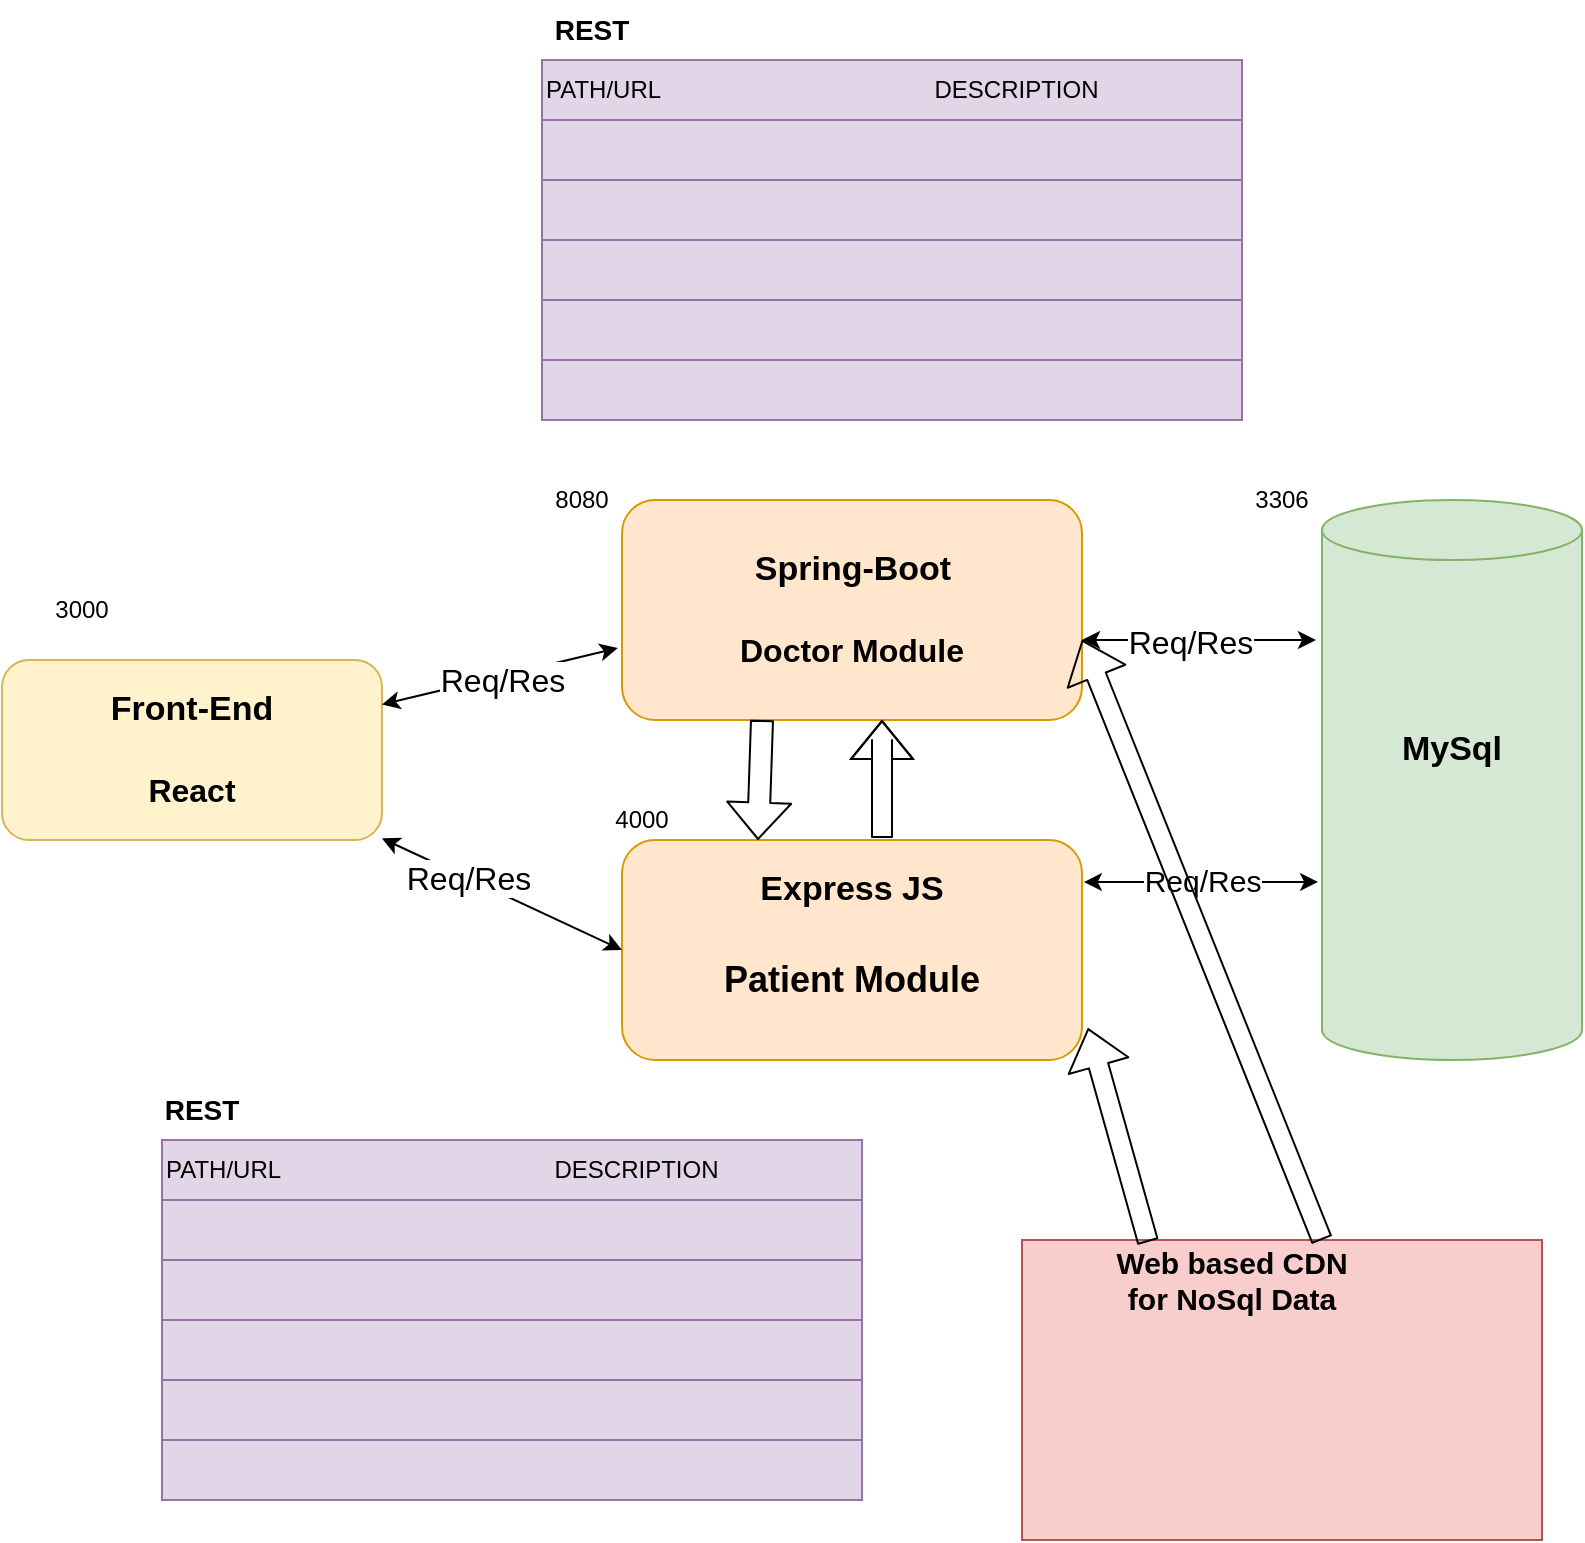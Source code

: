 <mxfile version="13.9.9" type="device"><diagram id="JGiabww52Pxpe4N4MOyC" name="Page-1"><mxGraphModel dx="916" dy="1610" grid="1" gridSize="10" guides="1" tooltips="1" connect="1" arrows="1" fold="1" page="1" pageScale="1" pageWidth="850" pageHeight="1100" math="0" shadow="0"><root><mxCell id="0"/><mxCell id="1" parent="0"/><mxCell id="6i-IOa0XERHMzChxZtZu-3" value="" style="rounded=1;whiteSpace=wrap;html=1;fillColor=#fff2cc;strokeColor=#d6b656;" parent="1" vertex="1"><mxGeometry x="20" y="200" width="190" height="90" as="geometry"/></mxCell><mxCell id="6i-IOa0XERHMzChxZtZu-4" value="&lt;font style=&quot;font-size: 17px&quot;&gt;&lt;b&gt;Front-End&lt;/b&gt;&lt;/font&gt;" style="text;html=1;strokeColor=none;fillColor=none;align=center;verticalAlign=middle;whiteSpace=wrap;rounded=0;" parent="1" vertex="1"><mxGeometry x="50" y="210" width="130" height="30" as="geometry"/></mxCell><mxCell id="6i-IOa0XERHMzChxZtZu-5" value="" style="rounded=1;whiteSpace=wrap;html=1;fillColor=#ffe6cc;strokeColor=#d79b00;" parent="1" vertex="1"><mxGeometry x="330" y="120" width="230" height="110" as="geometry"/></mxCell><mxCell id="6i-IOa0XERHMzChxZtZu-6" value="" style="rounded=1;whiteSpace=wrap;html=1;fillColor=#ffe6cc;strokeColor=#d79b00;" parent="1" vertex="1"><mxGeometry x="330" y="290" width="230" height="110" as="geometry"/></mxCell><mxCell id="6i-IOa0XERHMzChxZtZu-7" value="&lt;font style=&quot;font-size: 17px&quot;&gt;&lt;b&gt;Spring-Boot&lt;/b&gt;&lt;/font&gt;" style="text;html=1;strokeColor=none;fillColor=none;align=center;verticalAlign=middle;whiteSpace=wrap;rounded=0;" parent="1" vertex="1"><mxGeometry x="372.5" y="140" width="145" height="30" as="geometry"/></mxCell><mxCell id="6i-IOa0XERHMzChxZtZu-8" value="&lt;span style=&quot;font-size: 16px&quot;&gt;&lt;b&gt;Doctor Module&lt;/b&gt;&lt;/span&gt;" style="text;html=1;strokeColor=none;fillColor=none;align=center;verticalAlign=middle;whiteSpace=wrap;rounded=0;" parent="1" vertex="1"><mxGeometry x="375" y="180" width="140" height="30" as="geometry"/></mxCell><mxCell id="6i-IOa0XERHMzChxZtZu-9" value="&lt;font style=&quot;font-size: 17px&quot;&gt;&lt;b&gt;Express JS&lt;/b&gt;&lt;/font&gt;" style="text;html=1;strokeColor=none;fillColor=none;align=center;verticalAlign=middle;whiteSpace=wrap;rounded=0;" parent="1" vertex="1"><mxGeometry x="390" y="300" width="110" height="30" as="geometry"/></mxCell><mxCell id="6i-IOa0XERHMzChxZtZu-10" value="&lt;font style=&quot;font-size: 18px&quot;&gt;&lt;b&gt;Patient Module&lt;/b&gt;&lt;/font&gt;" style="text;html=1;strokeColor=none;fillColor=none;align=center;verticalAlign=middle;whiteSpace=wrap;rounded=0;" parent="1" vertex="1"><mxGeometry x="380" y="340" width="130" height="40" as="geometry"/></mxCell><mxCell id="6i-IOa0XERHMzChxZtZu-11" value="" style="shape=cylinder3;whiteSpace=wrap;html=1;boundedLbl=1;backgroundOutline=1;size=15;fillColor=#d5e8d4;strokeColor=#82b366;" parent="1" vertex="1"><mxGeometry x="680" y="120" width="130" height="280" as="geometry"/></mxCell><mxCell id="6i-IOa0XERHMzChxZtZu-12" value="&lt;font style=&quot;font-size: 17px&quot;&gt;&lt;b&gt;MySql&lt;/b&gt;&lt;/font&gt;" style="text;html=1;strokeColor=none;fillColor=none;align=center;verticalAlign=middle;whiteSpace=wrap;rounded=0;" parent="1" vertex="1"><mxGeometry x="690" y="220" width="110" height="50" as="geometry"/></mxCell><mxCell id="6i-IOa0XERHMzChxZtZu-19" value="" style="endArrow=classic;startArrow=classic;html=1;exitX=1;exitY=0.636;exitDx=0;exitDy=0;exitPerimeter=0;" parent="1" source="6i-IOa0XERHMzChxZtZu-5" edge="1"><mxGeometry width="50" height="50" relative="1" as="geometry"><mxPoint x="600" y="220" as="sourcePoint"/><mxPoint x="677" y="190" as="targetPoint"/><Array as="points"><mxPoint x="630" y="190"/></Array></mxGeometry></mxCell><mxCell id="6i-IOa0XERHMzChxZtZu-20" value="&lt;font style=&quot;font-size: 16px&quot;&gt;Req/Res&lt;/font&gt;" style="edgeLabel;html=1;align=center;verticalAlign=middle;resizable=0;points=[];" parent="6i-IOa0XERHMzChxZtZu-19" vertex="1" connectable="0"><mxGeometry x="-0.077" y="-1" relative="1" as="geometry"><mxPoint as="offset"/></mxGeometry></mxCell><mxCell id="6i-IOa0XERHMzChxZtZu-22" value="" style="endArrow=classic;startArrow=classic;html=1;exitX=1.004;exitY=0.191;exitDx=0;exitDy=0;exitPerimeter=0;entryX=-0.015;entryY=0.682;entryDx=0;entryDy=0;entryPerimeter=0;" parent="1" source="6i-IOa0XERHMzChxZtZu-6" target="6i-IOa0XERHMzChxZtZu-11" edge="1"><mxGeometry width="50" height="50" relative="1" as="geometry"><mxPoint x="590" y="360" as="sourcePoint"/><mxPoint x="640" y="310" as="targetPoint"/></mxGeometry></mxCell><mxCell id="6i-IOa0XERHMzChxZtZu-24" value="&lt;font style=&quot;font-size: 15px&quot;&gt;Req/Res&lt;/font&gt;" style="edgeLabel;html=1;align=center;verticalAlign=middle;resizable=0;points=[];" parent="6i-IOa0XERHMzChxZtZu-22" vertex="1" connectable="0"><mxGeometry x="0.641" y="1" relative="1" as="geometry"><mxPoint x="-36.92" as="offset"/></mxGeometry></mxCell><mxCell id="6i-IOa0XERHMzChxZtZu-25" value="" style="endArrow=classic;startArrow=classic;html=1;entryX=0;entryY=0.5;entryDx=0;entryDy=0;" parent="1" source="6i-IOa0XERHMzChxZtZu-3" target="6i-IOa0XERHMzChxZtZu-6" edge="1"><mxGeometry width="50" height="50" relative="1" as="geometry"><mxPoint x="230" y="340" as="sourcePoint"/><mxPoint x="280" y="290" as="targetPoint"/></mxGeometry></mxCell><mxCell id="6i-IOa0XERHMzChxZtZu-27" value="&lt;font style=&quot;font-size: 16px&quot;&gt;Req/Res&lt;/font&gt;" style="edgeLabel;html=1;align=center;verticalAlign=middle;resizable=0;points=[];" parent="6i-IOa0XERHMzChxZtZu-25" vertex="1" connectable="0"><mxGeometry x="-0.284" relative="1" as="geometry"><mxPoint as="offset"/></mxGeometry></mxCell><mxCell id="6i-IOa0XERHMzChxZtZu-26" value="" style="endArrow=classic;startArrow=classic;html=1;entryX=-0.009;entryY=0.673;entryDx=0;entryDy=0;entryPerimeter=0;" parent="1" source="6i-IOa0XERHMzChxZtZu-3" target="6i-IOa0XERHMzChxZtZu-5" edge="1"><mxGeometry width="50" height="50" relative="1" as="geometry"><mxPoint x="240" y="230" as="sourcePoint"/><mxPoint x="280" y="190" as="targetPoint"/></mxGeometry></mxCell><mxCell id="6i-IOa0XERHMzChxZtZu-28" value="&lt;font style=&quot;font-size: 16px&quot;&gt;Req/Res&lt;/font&gt;" style="edgeLabel;html=1;align=center;verticalAlign=middle;resizable=0;points=[];" parent="6i-IOa0XERHMzChxZtZu-26" vertex="1" connectable="0"><mxGeometry x="0.381" y="2" relative="1" as="geometry"><mxPoint x="-21.23" y="9.24" as="offset"/></mxGeometry></mxCell><mxCell id="6i-IOa0XERHMzChxZtZu-29" value="&lt;font style=&quot;font-size: 16px&quot;&gt;&lt;b&gt;React&lt;/b&gt;&lt;/font&gt;" style="text;html=1;strokeColor=none;fillColor=none;align=center;verticalAlign=middle;whiteSpace=wrap;rounded=0;" parent="1" vertex="1"><mxGeometry x="50" y="250" width="130" height="30" as="geometry"/></mxCell><mxCell id="M5rUDJcV3AsO8aFOefzu-1" value="" style="rounded=0;whiteSpace=wrap;html=1;fillColor=#f8cecc;strokeColor=#b85450;" vertex="1" parent="1"><mxGeometry x="530" y="490" width="260" height="150" as="geometry"/></mxCell><mxCell id="M5rUDJcV3AsO8aFOefzu-2" value="&lt;b&gt;&lt;font style=&quot;font-size: 15px&quot;&gt;Web based CDN for NoSql Data&lt;/font&gt;&lt;/b&gt;" style="text;html=1;strokeColor=none;fillColor=none;align=center;verticalAlign=middle;whiteSpace=wrap;rounded=0;" vertex="1" parent="1"><mxGeometry x="570" y="490" width="130" height="40" as="geometry"/></mxCell><mxCell id="M5rUDJcV3AsO8aFOefzu-3" value="" style="shape=flexArrow;endArrow=classic;html=1;" edge="1" parent="1"><mxGeometry width="50" height="50" relative="1" as="geometry"><mxPoint x="460" y="289" as="sourcePoint"/><mxPoint x="460" y="230" as="targetPoint"/><Array as="points"><mxPoint x="460" y="240"/></Array></mxGeometry></mxCell><mxCell id="M5rUDJcV3AsO8aFOefzu-4" value="" style="shape=flexArrow;endArrow=classic;html=1;width=11;endSize=5.73;" edge="1" parent="1"><mxGeometry width="50" height="50" relative="1" as="geometry"><mxPoint x="400" y="230" as="sourcePoint"/><mxPoint x="398" y="290" as="targetPoint"/><Array as="points"><mxPoint x="400" y="230"/></Array></mxGeometry></mxCell><mxCell id="M5rUDJcV3AsO8aFOefzu-6" value="PATH/URL&amp;nbsp; &amp;nbsp; &amp;nbsp; &amp;nbsp; &amp;nbsp; &amp;nbsp; &amp;nbsp; &amp;nbsp; &amp;nbsp; &amp;nbsp; &amp;nbsp; &amp;nbsp; &amp;nbsp; &amp;nbsp; &amp;nbsp; &amp;nbsp; &amp;nbsp; &amp;nbsp; &amp;nbsp; &amp;nbsp; &amp;nbsp;DESCRIPTION" style="rounded=0;whiteSpace=wrap;html=1;fillColor=#e1d5e7;strokeColor=#9673a6;align=left;" vertex="1" parent="1"><mxGeometry x="100" y="440" width="350" height="30" as="geometry"/></mxCell><mxCell id="M5rUDJcV3AsO8aFOefzu-8" value="" style="rounded=0;whiteSpace=wrap;html=1;fillColor=#e1d5e7;strokeColor=#9673a6;align=left;" vertex="1" parent="1"><mxGeometry x="100" y="470" width="350" height="30" as="geometry"/></mxCell><mxCell id="M5rUDJcV3AsO8aFOefzu-9" value="" style="rounded=0;whiteSpace=wrap;html=1;fillColor=#e1d5e7;strokeColor=#9673a6;align=left;" vertex="1" parent="1"><mxGeometry x="100" y="500" width="350" height="30" as="geometry"/></mxCell><mxCell id="M5rUDJcV3AsO8aFOefzu-10" value="" style="rounded=0;whiteSpace=wrap;html=1;fillColor=#e1d5e7;strokeColor=#9673a6;align=left;" vertex="1" parent="1"><mxGeometry x="100" y="530" width="350" height="30" as="geometry"/></mxCell><mxCell id="M5rUDJcV3AsO8aFOefzu-11" value="" style="rounded=0;whiteSpace=wrap;html=1;fillColor=#e1d5e7;strokeColor=#9673a6;align=left;" vertex="1" parent="1"><mxGeometry x="100" y="560" width="350" height="30" as="geometry"/></mxCell><mxCell id="M5rUDJcV3AsO8aFOefzu-12" value="" style="rounded=0;whiteSpace=wrap;html=1;fillColor=#e1d5e7;strokeColor=#9673a6;align=left;" vertex="1" parent="1"><mxGeometry x="100" y="590" width="350" height="30" as="geometry"/></mxCell><mxCell id="M5rUDJcV3AsO8aFOefzu-13" value="PATH/URL&amp;nbsp; &amp;nbsp; &amp;nbsp; &amp;nbsp; &amp;nbsp; &amp;nbsp; &amp;nbsp; &amp;nbsp; &amp;nbsp; &amp;nbsp; &amp;nbsp; &amp;nbsp; &amp;nbsp; &amp;nbsp; &amp;nbsp; &amp;nbsp; &amp;nbsp; &amp;nbsp; &amp;nbsp; &amp;nbsp; &amp;nbsp;DESCRIPTION" style="rounded=0;whiteSpace=wrap;html=1;fillColor=#e1d5e7;strokeColor=#9673a6;align=left;" vertex="1" parent="1"><mxGeometry x="290" y="-100" width="350" height="30" as="geometry"/></mxCell><mxCell id="M5rUDJcV3AsO8aFOefzu-14" value="" style="rounded=0;whiteSpace=wrap;html=1;fillColor=#e1d5e7;strokeColor=#9673a6;align=left;" vertex="1" parent="1"><mxGeometry x="290" y="-70" width="350" height="30" as="geometry"/></mxCell><mxCell id="M5rUDJcV3AsO8aFOefzu-15" value="" style="rounded=0;whiteSpace=wrap;html=1;fillColor=#e1d5e7;strokeColor=#9673a6;align=left;" vertex="1" parent="1"><mxGeometry x="290" y="-40" width="350" height="30" as="geometry"/></mxCell><mxCell id="M5rUDJcV3AsO8aFOefzu-16" value="" style="rounded=0;whiteSpace=wrap;html=1;fillColor=#e1d5e7;strokeColor=#9673a6;align=left;" vertex="1" parent="1"><mxGeometry x="290" y="-10" width="350" height="30" as="geometry"/></mxCell><mxCell id="M5rUDJcV3AsO8aFOefzu-17" value="" style="rounded=0;whiteSpace=wrap;html=1;fillColor=#e1d5e7;strokeColor=#9673a6;align=left;" vertex="1" parent="1"><mxGeometry x="290" y="20" width="350" height="30" as="geometry"/></mxCell><mxCell id="M5rUDJcV3AsO8aFOefzu-18" value="" style="rounded=0;whiteSpace=wrap;html=1;fillColor=#e1d5e7;strokeColor=#9673a6;align=left;" vertex="1" parent="1"><mxGeometry x="290" y="50" width="350" height="30" as="geometry"/></mxCell><mxCell id="M5rUDJcV3AsO8aFOefzu-19" value="" style="shape=flexArrow;endArrow=classic;html=1;exitX=0.177;exitY=0.025;exitDx=0;exitDy=0;exitPerimeter=0;entryX=1.013;entryY=0.855;entryDx=0;entryDy=0;entryPerimeter=0;" edge="1" parent="1" source="M5rUDJcV3AsO8aFOefzu-2" target="6i-IOa0XERHMzChxZtZu-6"><mxGeometry width="50" height="50" relative="1" as="geometry"><mxPoint x="410" y="480" as="sourcePoint"/><mxPoint x="460" y="430" as="targetPoint"/><Array as="points"/></mxGeometry></mxCell><mxCell id="M5rUDJcV3AsO8aFOefzu-20" value="" style="shape=flexArrow;endArrow=classic;html=1;exitX=0.846;exitY=0;exitDx=0;exitDy=0;exitPerimeter=0;" edge="1" parent="1" source="M5rUDJcV3AsO8aFOefzu-2"><mxGeometry width="50" height="50" relative="1" as="geometry"><mxPoint x="660" y="440" as="sourcePoint"/><mxPoint x="560" y="190" as="targetPoint"/><Array as="points"/></mxGeometry></mxCell><mxCell id="M5rUDJcV3AsO8aFOefzu-22" value="3000" style="text;html=1;strokeColor=none;fillColor=none;align=center;verticalAlign=middle;whiteSpace=wrap;rounded=0;" vertex="1" parent="1"><mxGeometry x="40" y="165" width="40" height="20" as="geometry"/></mxCell><mxCell id="M5rUDJcV3AsO8aFOefzu-23" value="8080" style="text;html=1;strokeColor=none;fillColor=none;align=center;verticalAlign=middle;whiteSpace=wrap;rounded=0;" vertex="1" parent="1"><mxGeometry x="290" y="110" width="40" height="20" as="geometry"/></mxCell><mxCell id="M5rUDJcV3AsO8aFOefzu-24" value="4000" style="text;html=1;strokeColor=none;fillColor=none;align=center;verticalAlign=middle;whiteSpace=wrap;rounded=0;" vertex="1" parent="1"><mxGeometry x="320" y="270" width="40" height="20" as="geometry"/></mxCell><mxCell id="M5rUDJcV3AsO8aFOefzu-25" value="3306" style="text;html=1;strokeColor=none;fillColor=none;align=center;verticalAlign=middle;whiteSpace=wrap;rounded=0;" vertex="1" parent="1"><mxGeometry x="640" y="110" width="40" height="20" as="geometry"/></mxCell><mxCell id="M5rUDJcV3AsO8aFOefzu-26" value="&lt;font style=&quot;font-size: 14px&quot;&gt;&lt;b&gt;REST&lt;/b&gt;&lt;/font&gt;" style="text;html=1;strokeColor=none;fillColor=none;align=center;verticalAlign=middle;whiteSpace=wrap;rounded=0;" vertex="1" parent="1"><mxGeometry x="255" y="-130" width="120" height="30" as="geometry"/></mxCell><mxCell id="M5rUDJcV3AsO8aFOefzu-27" value="&lt;font style=&quot;font-size: 14px&quot;&gt;&lt;b&gt;REST&lt;/b&gt;&lt;/font&gt;" style="text;html=1;strokeColor=none;fillColor=none;align=center;verticalAlign=middle;whiteSpace=wrap;rounded=0;" vertex="1" parent="1"><mxGeometry x="60" y="410" width="120" height="30" as="geometry"/></mxCell></root></mxGraphModel></diagram></mxfile>